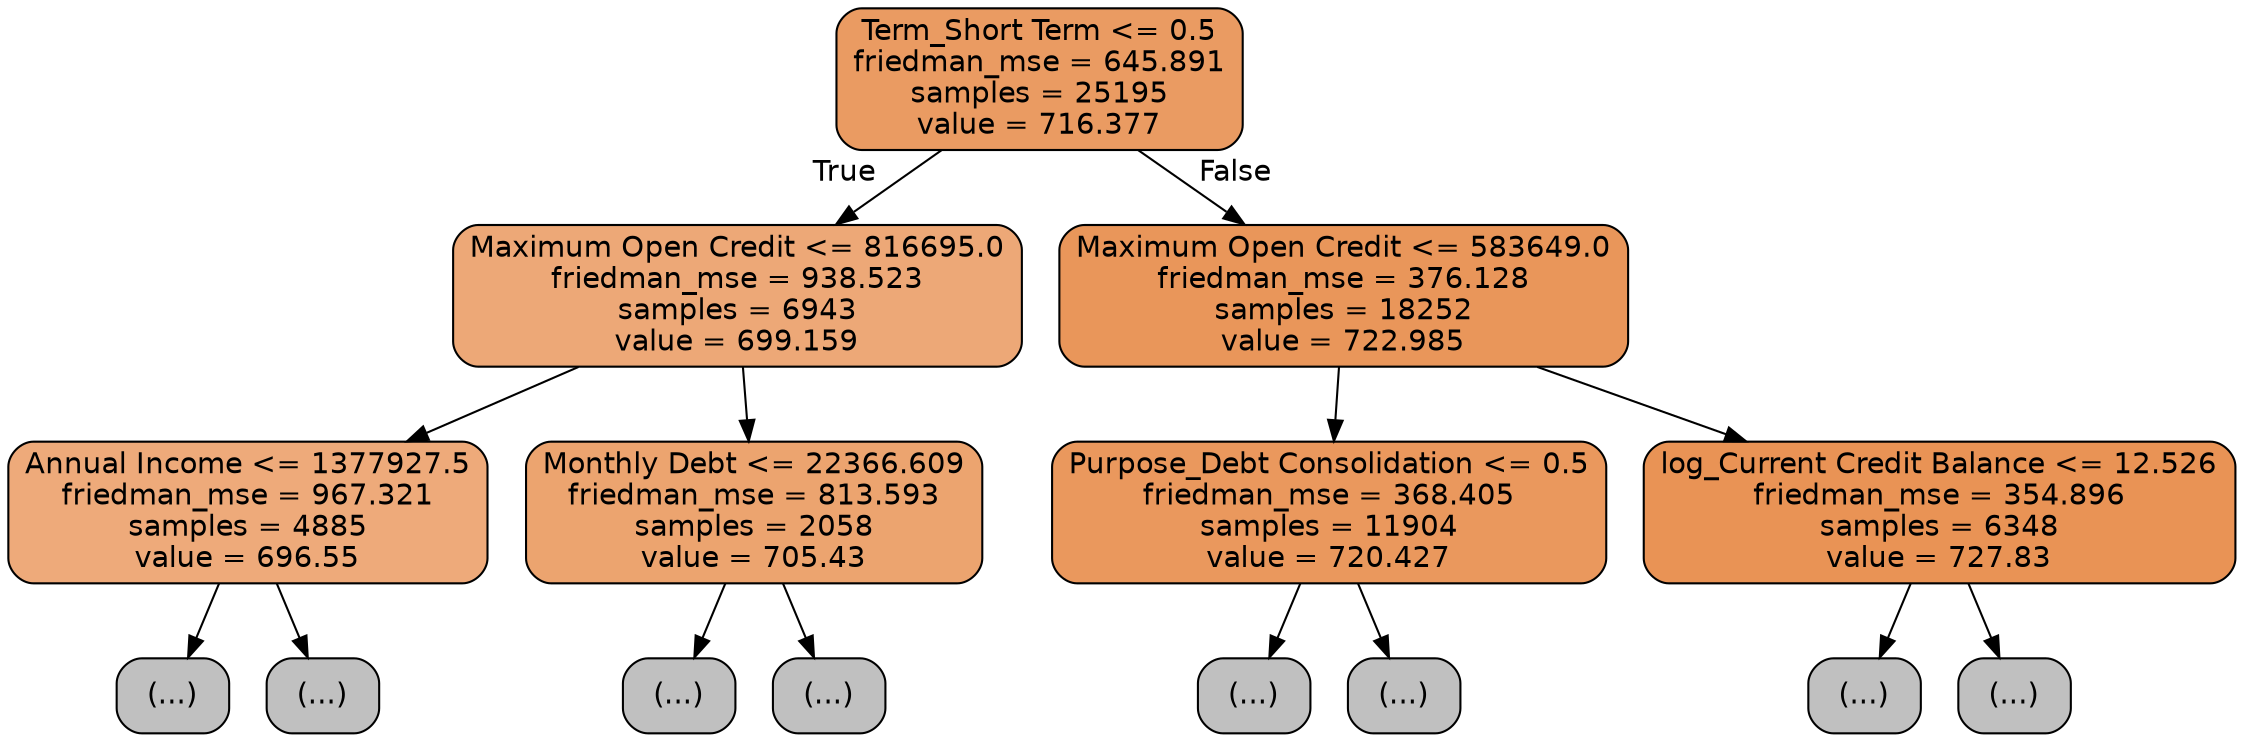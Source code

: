 digraph Tree {
node [shape=box, style="filled, rounded", color="black", fontname=helvetica] ;
edge [fontname=helvetica] ;
0 [label="Term_Short Term <= 0.5\nfriedman_mse = 645.891\nsamples = 25195\nvalue = 716.377", fillcolor="#ea9b62"] ;
1 [label="Maximum Open Credit <= 816695.0\nfriedman_mse = 938.523\nsamples = 6943\nvalue = 699.159", fillcolor="#eda877"] ;
0 -> 1 [labeldistance=2.5, labelangle=45, headlabel="True"] ;
2 [label="Annual Income <= 1377927.5\nfriedman_mse = 967.321\nsamples = 4885\nvalue = 696.55", fillcolor="#eeaa7a"] ;
1 -> 2 ;
3 [label="(...)", fillcolor="#C0C0C0"] ;
2 -> 3 ;
778 [label="(...)", fillcolor="#C0C0C0"] ;
2 -> 778 ;
1149 [label="Monthly Debt <= 22366.609\nfriedman_mse = 813.593\nsamples = 2058\nvalue = 705.43", fillcolor="#eca46f"] ;
1 -> 1149 ;
1150 [label="(...)", fillcolor="#C0C0C0"] ;
1149 -> 1150 ;
1423 [label="(...)", fillcolor="#C0C0C0"] ;
1149 -> 1423 ;
1894 [label="Maximum Open Credit <= 583649.0\nfriedman_mse = 376.128\nsamples = 18252\nvalue = 722.985", fillcolor="#e9965a"] ;
0 -> 1894 [labeldistance=2.5, labelangle=-45, headlabel="False"] ;
1895 [label="Purpose_Debt Consolidation <= 0.5\nfriedman_mse = 368.405\nsamples = 11904\nvalue = 720.427", fillcolor="#ea985d"] ;
1894 -> 1895 ;
1896 [label="(...)", fillcolor="#C0C0C0"] ;
1895 -> 1896 ;
2459 [label="(...)", fillcolor="#C0C0C0"] ;
1895 -> 2459 ;
3692 [label="log_Current Credit Balance <= 12.526\nfriedman_mse = 354.896\nsamples = 6348\nvalue = 727.83", fillcolor="#e99355"] ;
1894 -> 3692 ;
3693 [label="(...)", fillcolor="#C0C0C0"] ;
3692 -> 3693 ;
4174 [label="(...)", fillcolor="#C0C0C0"] ;
3692 -> 4174 ;
}